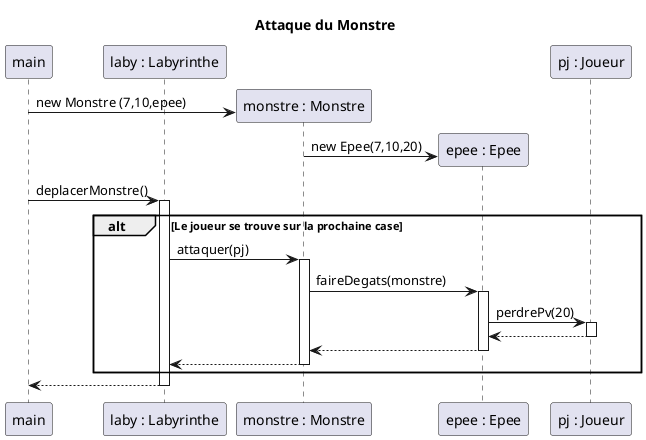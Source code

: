 @startuml
'https://plantuml.com/sequence-diagram

title Attaque du Monstre

participant "main" as MAIN
participant "laby : Labyrinthe" as L
participant "monstre : Monstre" as M
participant "epee : Epee" as E

participant "pj : Joueur" as J

create M
MAIN -> M : new Monstre (7,10,epee)
create E
 M -> E : new Epee(7,10,20)
MAIN -> L : deplacerMonstre()
activate L
alt Le joueur se trouve sur la prochaine case
    L -> M : attaquer(pj)
    activate M
         M -> E : faireDegats(monstre)
         activate E
         E -> J : perdrePv(20)
         activate J
         J --> E
         deactivate J
         E --> M
         deactivate E
         M --> L
         deactivate M
end
L --> MAIN
deactivate L
@enduml